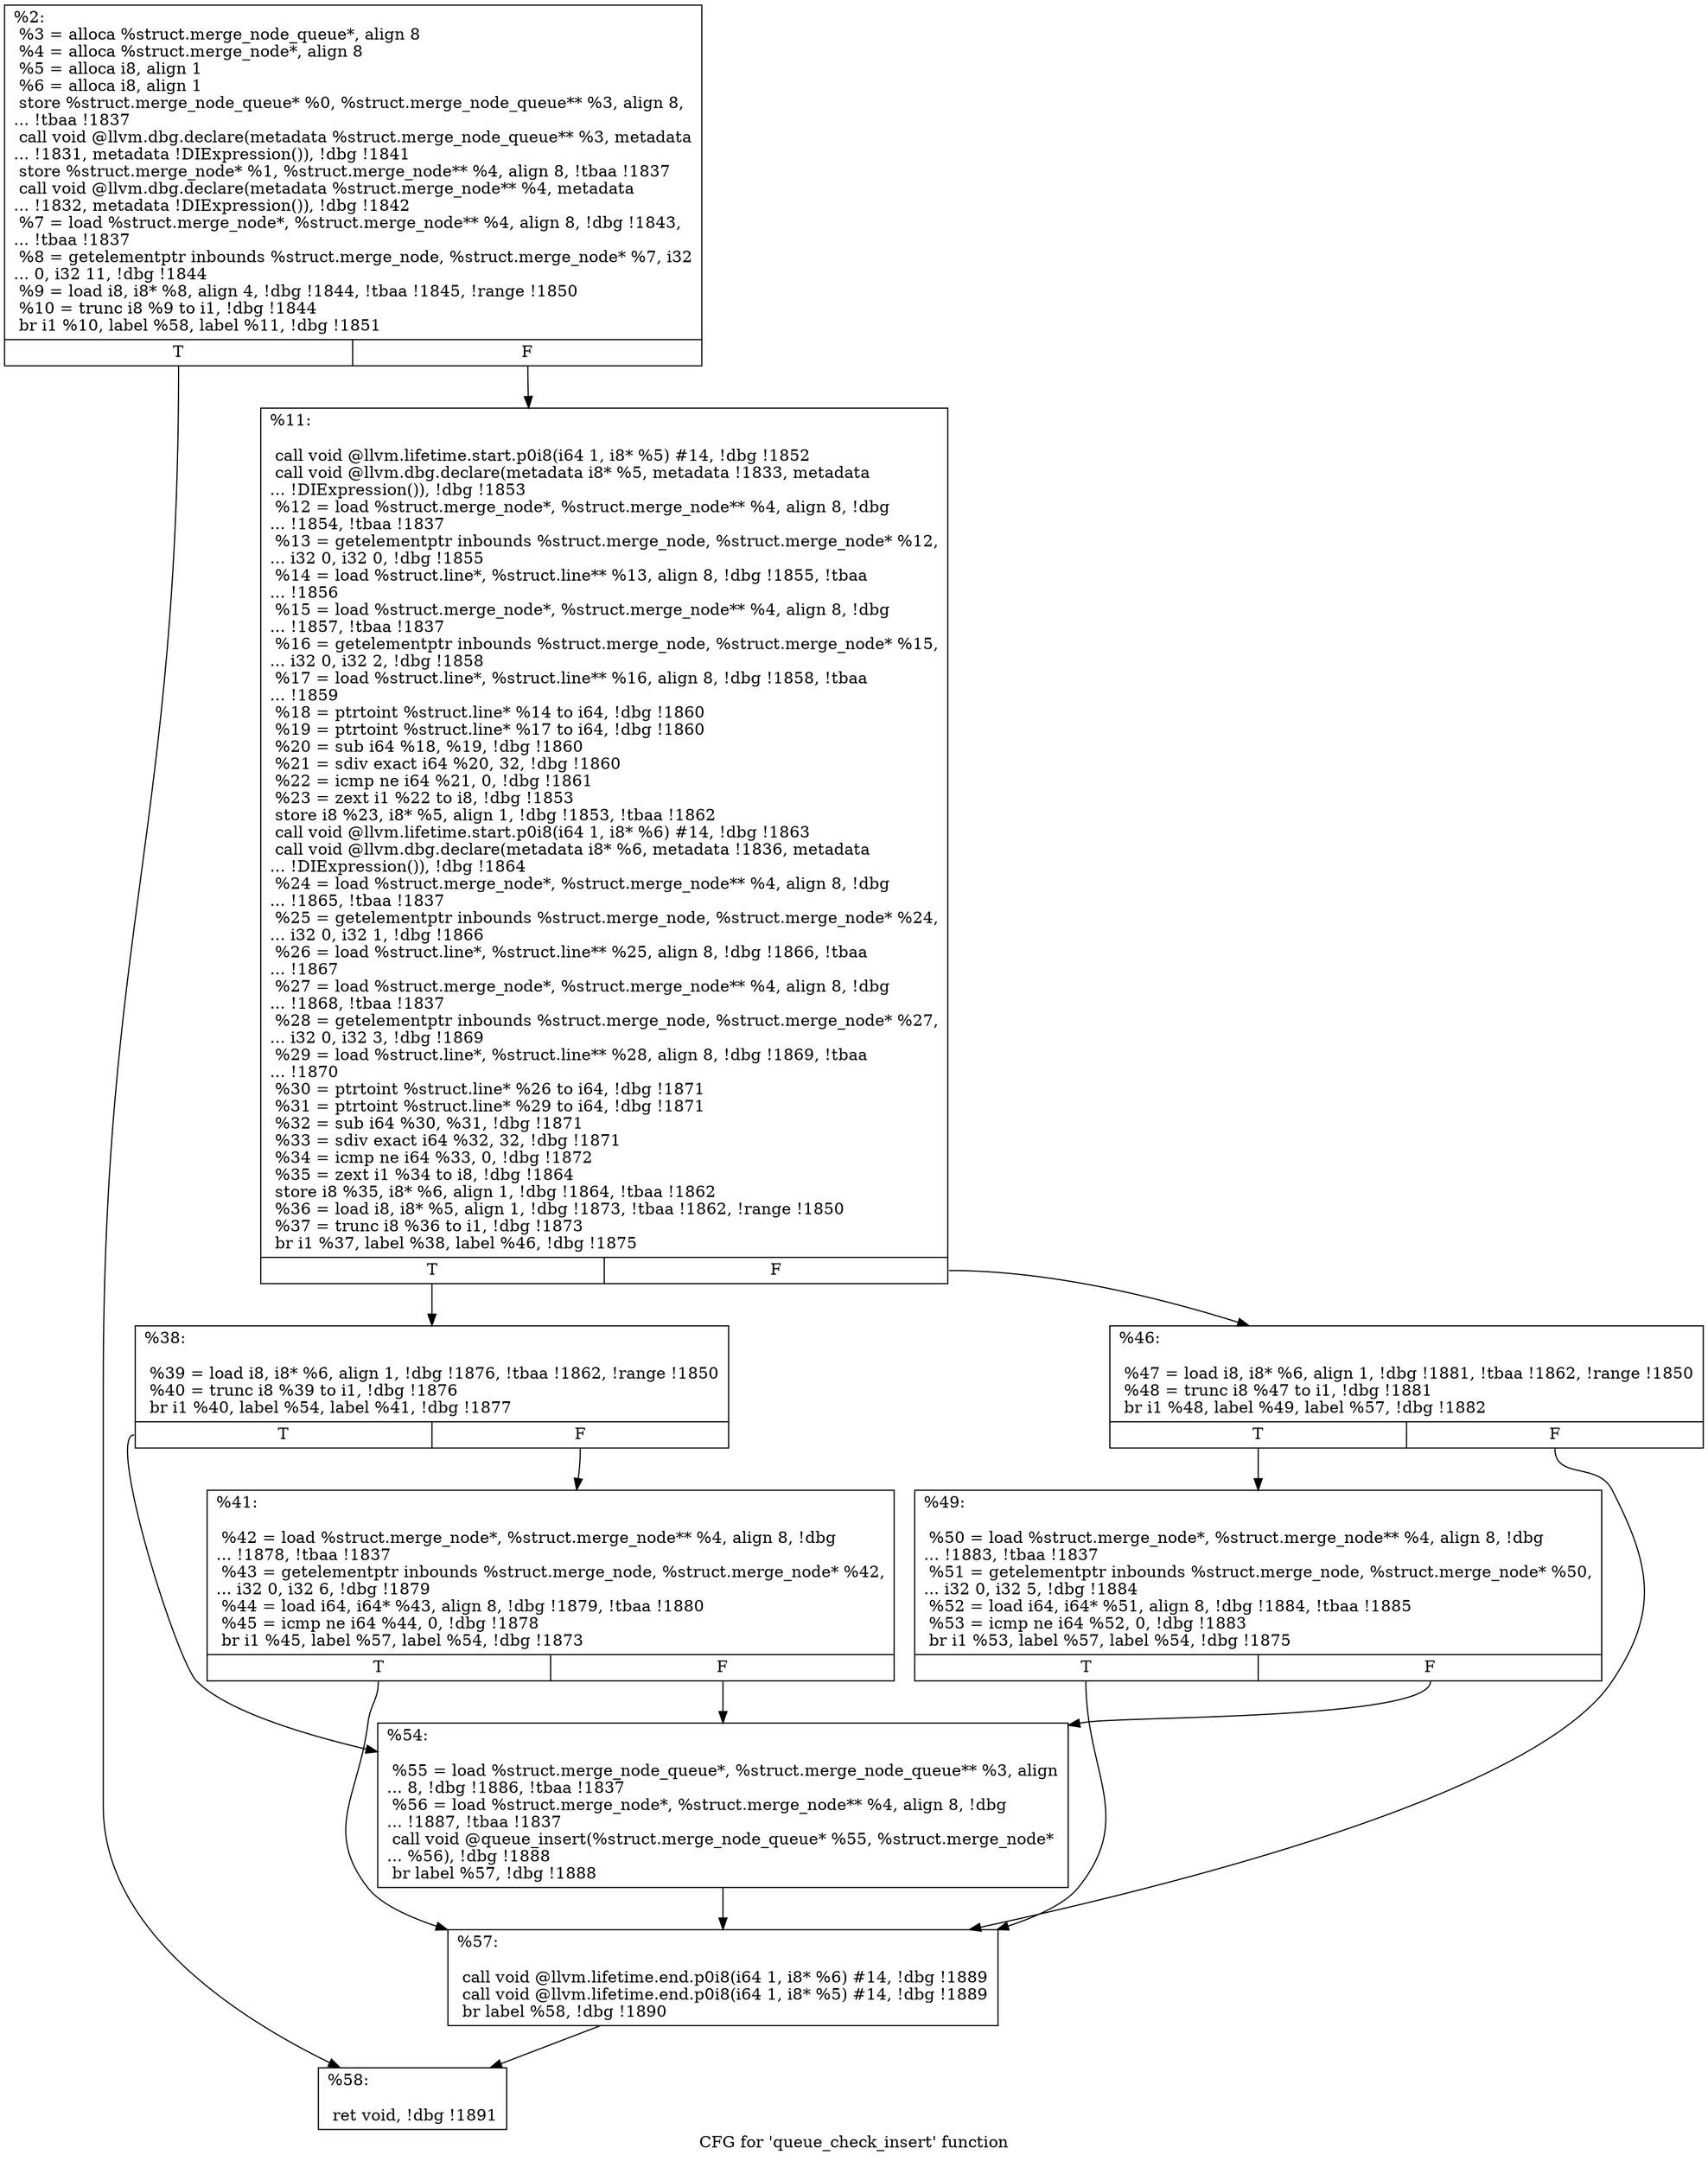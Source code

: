 digraph "CFG for 'queue_check_insert' function" {
	label="CFG for 'queue_check_insert' function";

	Node0x1fbd3b0 [shape=record,label="{%2:\l  %3 = alloca %struct.merge_node_queue*, align 8\l  %4 = alloca %struct.merge_node*, align 8\l  %5 = alloca i8, align 1\l  %6 = alloca i8, align 1\l  store %struct.merge_node_queue* %0, %struct.merge_node_queue** %3, align 8,\l... !tbaa !1837\l  call void @llvm.dbg.declare(metadata %struct.merge_node_queue** %3, metadata\l... !1831, metadata !DIExpression()), !dbg !1841\l  store %struct.merge_node* %1, %struct.merge_node** %4, align 8, !tbaa !1837\l  call void @llvm.dbg.declare(metadata %struct.merge_node** %4, metadata\l... !1832, metadata !DIExpression()), !dbg !1842\l  %7 = load %struct.merge_node*, %struct.merge_node** %4, align 8, !dbg !1843,\l... !tbaa !1837\l  %8 = getelementptr inbounds %struct.merge_node, %struct.merge_node* %7, i32\l... 0, i32 11, !dbg !1844\l  %9 = load i8, i8* %8, align 4, !dbg !1844, !tbaa !1845, !range !1850\l  %10 = trunc i8 %9 to i1, !dbg !1844\l  br i1 %10, label %58, label %11, !dbg !1851\l|{<s0>T|<s1>F}}"];
	Node0x1fbd3b0:s0 -> Node0x1fbd630;
	Node0x1fbd3b0:s1 -> Node0x1fbd400;
	Node0x1fbd400 [shape=record,label="{%11:\l\l  call void @llvm.lifetime.start.p0i8(i64 1, i8* %5) #14, !dbg !1852\l  call void @llvm.dbg.declare(metadata i8* %5, metadata !1833, metadata\l... !DIExpression()), !dbg !1853\l  %12 = load %struct.merge_node*, %struct.merge_node** %4, align 8, !dbg\l... !1854, !tbaa !1837\l  %13 = getelementptr inbounds %struct.merge_node, %struct.merge_node* %12,\l... i32 0, i32 0, !dbg !1855\l  %14 = load %struct.line*, %struct.line** %13, align 8, !dbg !1855, !tbaa\l... !1856\l  %15 = load %struct.merge_node*, %struct.merge_node** %4, align 8, !dbg\l... !1857, !tbaa !1837\l  %16 = getelementptr inbounds %struct.merge_node, %struct.merge_node* %15,\l... i32 0, i32 2, !dbg !1858\l  %17 = load %struct.line*, %struct.line** %16, align 8, !dbg !1858, !tbaa\l... !1859\l  %18 = ptrtoint %struct.line* %14 to i64, !dbg !1860\l  %19 = ptrtoint %struct.line* %17 to i64, !dbg !1860\l  %20 = sub i64 %18, %19, !dbg !1860\l  %21 = sdiv exact i64 %20, 32, !dbg !1860\l  %22 = icmp ne i64 %21, 0, !dbg !1861\l  %23 = zext i1 %22 to i8, !dbg !1853\l  store i8 %23, i8* %5, align 1, !dbg !1853, !tbaa !1862\l  call void @llvm.lifetime.start.p0i8(i64 1, i8* %6) #14, !dbg !1863\l  call void @llvm.dbg.declare(metadata i8* %6, metadata !1836, metadata\l... !DIExpression()), !dbg !1864\l  %24 = load %struct.merge_node*, %struct.merge_node** %4, align 8, !dbg\l... !1865, !tbaa !1837\l  %25 = getelementptr inbounds %struct.merge_node, %struct.merge_node* %24,\l... i32 0, i32 1, !dbg !1866\l  %26 = load %struct.line*, %struct.line** %25, align 8, !dbg !1866, !tbaa\l... !1867\l  %27 = load %struct.merge_node*, %struct.merge_node** %4, align 8, !dbg\l... !1868, !tbaa !1837\l  %28 = getelementptr inbounds %struct.merge_node, %struct.merge_node* %27,\l... i32 0, i32 3, !dbg !1869\l  %29 = load %struct.line*, %struct.line** %28, align 8, !dbg !1869, !tbaa\l... !1870\l  %30 = ptrtoint %struct.line* %26 to i64, !dbg !1871\l  %31 = ptrtoint %struct.line* %29 to i64, !dbg !1871\l  %32 = sub i64 %30, %31, !dbg !1871\l  %33 = sdiv exact i64 %32, 32, !dbg !1871\l  %34 = icmp ne i64 %33, 0, !dbg !1872\l  %35 = zext i1 %34 to i8, !dbg !1864\l  store i8 %35, i8* %6, align 1, !dbg !1864, !tbaa !1862\l  %36 = load i8, i8* %5, align 1, !dbg !1873, !tbaa !1862, !range !1850\l  %37 = trunc i8 %36 to i1, !dbg !1873\l  br i1 %37, label %38, label %46, !dbg !1875\l|{<s0>T|<s1>F}}"];
	Node0x1fbd400:s0 -> Node0x1fbd450;
	Node0x1fbd400:s1 -> Node0x1fbd4f0;
	Node0x1fbd450 [shape=record,label="{%38:\l\l  %39 = load i8, i8* %6, align 1, !dbg !1876, !tbaa !1862, !range !1850\l  %40 = trunc i8 %39 to i1, !dbg !1876\l  br i1 %40, label %54, label %41, !dbg !1877\l|{<s0>T|<s1>F}}"];
	Node0x1fbd450:s0 -> Node0x1fbd590;
	Node0x1fbd450:s1 -> Node0x1fbd4a0;
	Node0x1fbd4a0 [shape=record,label="{%41:\l\l  %42 = load %struct.merge_node*, %struct.merge_node** %4, align 8, !dbg\l... !1878, !tbaa !1837\l  %43 = getelementptr inbounds %struct.merge_node, %struct.merge_node* %42,\l... i32 0, i32 6, !dbg !1879\l  %44 = load i64, i64* %43, align 8, !dbg !1879, !tbaa !1880\l  %45 = icmp ne i64 %44, 0, !dbg !1878\l  br i1 %45, label %57, label %54, !dbg !1873\l|{<s0>T|<s1>F}}"];
	Node0x1fbd4a0:s0 -> Node0x1fbd5e0;
	Node0x1fbd4a0:s1 -> Node0x1fbd590;
	Node0x1fbd4f0 [shape=record,label="{%46:\l\l  %47 = load i8, i8* %6, align 1, !dbg !1881, !tbaa !1862, !range !1850\l  %48 = trunc i8 %47 to i1, !dbg !1881\l  br i1 %48, label %49, label %57, !dbg !1882\l|{<s0>T|<s1>F}}"];
	Node0x1fbd4f0:s0 -> Node0x1fbd540;
	Node0x1fbd4f0:s1 -> Node0x1fbd5e0;
	Node0x1fbd540 [shape=record,label="{%49:\l\l  %50 = load %struct.merge_node*, %struct.merge_node** %4, align 8, !dbg\l... !1883, !tbaa !1837\l  %51 = getelementptr inbounds %struct.merge_node, %struct.merge_node* %50,\l... i32 0, i32 5, !dbg !1884\l  %52 = load i64, i64* %51, align 8, !dbg !1884, !tbaa !1885\l  %53 = icmp ne i64 %52, 0, !dbg !1883\l  br i1 %53, label %57, label %54, !dbg !1875\l|{<s0>T|<s1>F}}"];
	Node0x1fbd540:s0 -> Node0x1fbd5e0;
	Node0x1fbd540:s1 -> Node0x1fbd590;
	Node0x1fbd590 [shape=record,label="{%54:\l\l  %55 = load %struct.merge_node_queue*, %struct.merge_node_queue** %3, align\l... 8, !dbg !1886, !tbaa !1837\l  %56 = load %struct.merge_node*, %struct.merge_node** %4, align 8, !dbg\l... !1887, !tbaa !1837\l  call void @queue_insert(%struct.merge_node_queue* %55, %struct.merge_node*\l... %56), !dbg !1888\l  br label %57, !dbg !1888\l}"];
	Node0x1fbd590 -> Node0x1fbd5e0;
	Node0x1fbd5e0 [shape=record,label="{%57:\l\l  call void @llvm.lifetime.end.p0i8(i64 1, i8* %6) #14, !dbg !1889\l  call void @llvm.lifetime.end.p0i8(i64 1, i8* %5) #14, !dbg !1889\l  br label %58, !dbg !1890\l}"];
	Node0x1fbd5e0 -> Node0x1fbd630;
	Node0x1fbd630 [shape=record,label="{%58:\l\l  ret void, !dbg !1891\l}"];
}
